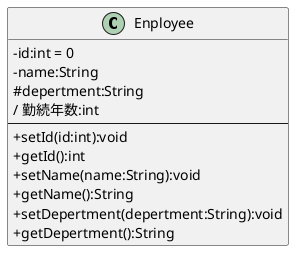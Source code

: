 @startuml 
skinparam classAttributeIconSize 0
' class A <<aa>> {}
' class B {
' - 属性１:int
' - 属性２:String
' }
' class C {
' ---
' + 操作１():void
' + 操作２():String
' }
' class D {
' - 属性１:int
' - 属性２:String
' ---
' + 操作１():void
' + 操作２():String
' }
class Enployee {
- id:int = 0
- name:String
# depertment:String
/ 勤続年数:int
---
+ setId(id:int):void
+ getId():int
+ setName(name:String):void
+ getName():String
+ setDepertment(depertment:String):void
+ getDepertment():String
}
@enduml